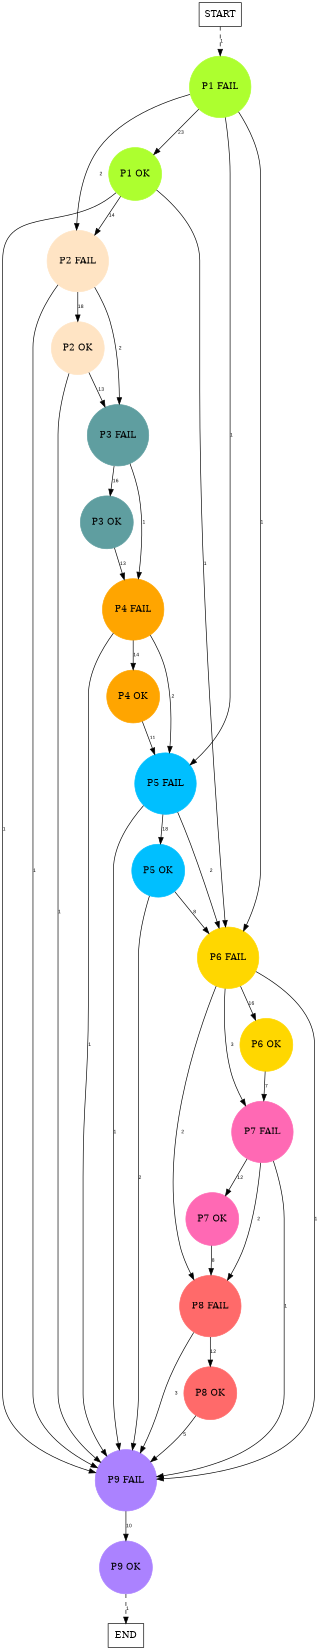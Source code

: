 digraph graphname {
	dpi = 150
	size="16,11!";
	margin = 0;
"P1 FAIL" [shape=circle, color=greenyellow, style=filled]"P1 OK" [shape=circle, color=greenyellow, style=filled]"P2 FAIL" [shape=circle, color=bisque, style=filled]"P2 OK" [shape=circle, color=bisque, style=filled]"P3 FAIL" [shape=circle, color=cadetblue, style=filled]"P3 OK" [shape=circle, color=cadetblue, style=filled]"P4 FAIL" [shape=circle, color=orange, style=filled]"P4 OK" [shape=circle, color=orange, style=filled]"P5 FAIL" [shape=circle, color=deepskyblue, style=filled]"P5 OK" [shape=circle, color=deepskyblue, style=filled]"P6 FAIL" [shape=circle, color=gold, style=filled]"P6 OK" [shape=circle, color=gold, style=filled]"P7 FAIL" [shape=circle, color=hotpink, style=filled]"P7 OK" [shape=circle, color=hotpink, style=filled]"P8 FAIL" [shape=circle, color=indianred1, style=filled]"P8 OK" [shape=circle, color=indianred1, style=filled]"P9 FAIL" [shape=circle, color=mediumpurple1, style=filled]"P9 OK" [shape=circle, color=mediumpurple1, style=filled]"START" [shape=box, fillcolor=white, style=filled, color=black]"END" [shape=box, fillcolor=white, style=filled, color=black]"P1 FAIL" -> "P1 OK" [ label ="23" labelfloat=false fontname="Arial" fontsize=8]
"P1 FAIL" -> "P2 FAIL" [ label ="2" labelfloat=false fontname="Arial" fontsize=8]
"P1 FAIL" -> "P5 FAIL" [ label ="1" labelfloat=false fontname="Arial" fontsize=8]
"P1 FAIL" -> "P6 FAIL" [ label ="1" labelfloat=false fontname="Arial" fontsize=8]
"P1 OK" -> "P2 FAIL" [ label ="14" labelfloat=false fontname="Arial" fontsize=8]
"P1 OK" -> "P6 FAIL" [ label ="1" labelfloat=false fontname="Arial" fontsize=8]
"P1 OK" -> "P9 FAIL" [ label ="1" labelfloat=false fontname="Arial" fontsize=8]
"P2 FAIL" -> "P2 OK" [ label ="18" labelfloat=false fontname="Arial" fontsize=8]
"P2 FAIL" -> "P3 FAIL" [ label ="2" labelfloat=false fontname="Arial" fontsize=8]
"P2 FAIL" -> "P9 FAIL" [ label ="1" labelfloat=false fontname="Arial" fontsize=8]
"P2 OK" -> "P3 FAIL" [ label ="13" labelfloat=false fontname="Arial" fontsize=8]
"P2 OK" -> "P9 FAIL" [ label ="1" labelfloat=false fontname="Arial" fontsize=8]
"P3 FAIL" -> "P3 OK" [ label ="16" labelfloat=false fontname="Arial" fontsize=8]
"P3 FAIL" -> "P4 FAIL" [ label ="1" labelfloat=false fontname="Arial" fontsize=8]
"P3 OK" -> "P4 FAIL" [ label ="13" labelfloat=false fontname="Arial" fontsize=8]
"P4 FAIL" -> "P4 OK" [ label ="14" labelfloat=false fontname="Arial" fontsize=8]
"P4 FAIL" -> "P5 FAIL" [ label ="2" labelfloat=false fontname="Arial" fontsize=8]
"P4 FAIL" -> "P9 FAIL" [ label ="1" labelfloat=false fontname="Arial" fontsize=8]
"P4 OK" -> "P5 FAIL" [ label ="11" labelfloat=false fontname="Arial" fontsize=8]
"P5 FAIL" -> "P5 OK" [ label ="18" labelfloat=false fontname="Arial" fontsize=8]
"P5 FAIL" -> "P6 FAIL" [ label ="2" labelfloat=false fontname="Arial" fontsize=8]
"P5 FAIL" -> "P9 FAIL" [ label ="1" labelfloat=false fontname="Arial" fontsize=8]
"P5 OK" -> "P6 FAIL" [ label ="8" labelfloat=false fontname="Arial" fontsize=8]
"P5 OK" -> "P9 FAIL" [ label ="2" labelfloat=false fontname="Arial" fontsize=8]
"P6 FAIL" -> "P6 OK" [ label ="16" labelfloat=false fontname="Arial" fontsize=8]
"P6 FAIL" -> "P7 FAIL" [ label ="3" labelfloat=false fontname="Arial" fontsize=8]
"P6 FAIL" -> "P8 FAIL" [ label ="2" labelfloat=false fontname="Arial" fontsize=8]
"P6 FAIL" -> "P9 FAIL" [ label ="1" labelfloat=false fontname="Arial" fontsize=8]
"P6 OK" -> "P7 FAIL" [ label ="7" labelfloat=false fontname="Arial" fontsize=8]
"P7 FAIL" -> "P7 OK" [ label ="12" labelfloat=false fontname="Arial" fontsize=8]
"P7 FAIL" -> "P8 FAIL" [ label ="2" labelfloat=false fontname="Arial" fontsize=8]
"P7 FAIL" -> "P9 FAIL" [ label ="1" labelfloat=false fontname="Arial" fontsize=8]
"P7 OK" -> "P8 FAIL" [ label ="8" labelfloat=false fontname="Arial" fontsize=8]
"P8 FAIL" -> "P8 OK" [ label ="12" labelfloat=false fontname="Arial" fontsize=8]
"P8 FAIL" -> "P9 FAIL" [ label ="3" labelfloat=false fontname="Arial" fontsize=8]
"P8 OK" -> "P9 FAIL" [ label ="5" labelfloat=false fontname="Arial" fontsize=8]
"P9 FAIL" -> "P9 OK" [ label ="10" labelfloat=false fontname="Arial" fontsize=8]
"P9 OK" -> "END" [ style = dashed label ="1" labelfloat=false fontname="Arial" fontsize=8]
"START" -> "P1 FAIL" [ style = dashed label ="1" labelfloat=false fontname="Arial" fontsize=8]
}